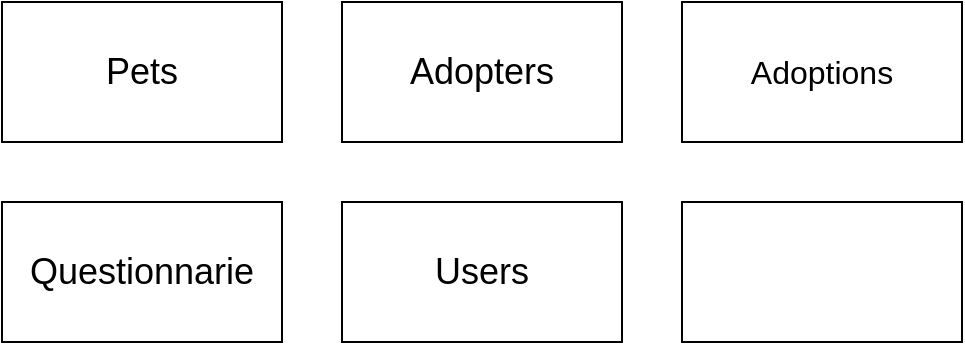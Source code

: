 <mxfile>
    <diagram id="CiwYcVgQDrYelAjmjt03" name="Page-1">
        <mxGraphModel dx="1188" dy="538" grid="1" gridSize="10" guides="1" tooltips="1" connect="1" arrows="1" fold="1" page="1" pageScale="1" pageWidth="850" pageHeight="1100" math="0" shadow="0">
            <root>
                <mxCell id="0"/>
                <mxCell id="1" parent="0"/>
                <mxCell id="2" value="&lt;font style=&quot;font-size: 18px;&quot;&gt;Pets&lt;/font&gt;" style="whiteSpace=wrap;html=1;" vertex="1" parent="1">
                    <mxGeometry x="100" y="170" width="140" height="70" as="geometry"/>
                </mxCell>
                <mxCell id="3" value="&lt;font style=&quot;font-size: 18px;&quot;&gt;Adopters&lt;/font&gt;" style="whiteSpace=wrap;html=1;" vertex="1" parent="1">
                    <mxGeometry x="270" y="170" width="140" height="70" as="geometry"/>
                </mxCell>
                <mxCell id="4" value="&lt;font size=&quot;3&quot;&gt;Adoptions&lt;/font&gt;" style="whiteSpace=wrap;html=1;" vertex="1" parent="1">
                    <mxGeometry x="440" y="170" width="140" height="70" as="geometry"/>
                </mxCell>
                <mxCell id="5" value="&lt;font style=&quot;font-size: 18px;&quot;&gt;Questionnarie&lt;/font&gt;" style="whiteSpace=wrap;html=1;" vertex="1" parent="1">
                    <mxGeometry x="100" y="270" width="140" height="70" as="geometry"/>
                </mxCell>
                <mxCell id="6" value="&lt;font style=&quot;font-size: 18px;&quot;&gt;Users&lt;/font&gt;" style="whiteSpace=wrap;html=1;" vertex="1" parent="1">
                    <mxGeometry x="270" y="270" width="140" height="70" as="geometry"/>
                </mxCell>
                <mxCell id="7" value="" style="whiteSpace=wrap;html=1;" vertex="1" parent="1">
                    <mxGeometry x="440" y="270" width="140" height="70" as="geometry"/>
                </mxCell>
            </root>
        </mxGraphModel>
    </diagram>
</mxfile>